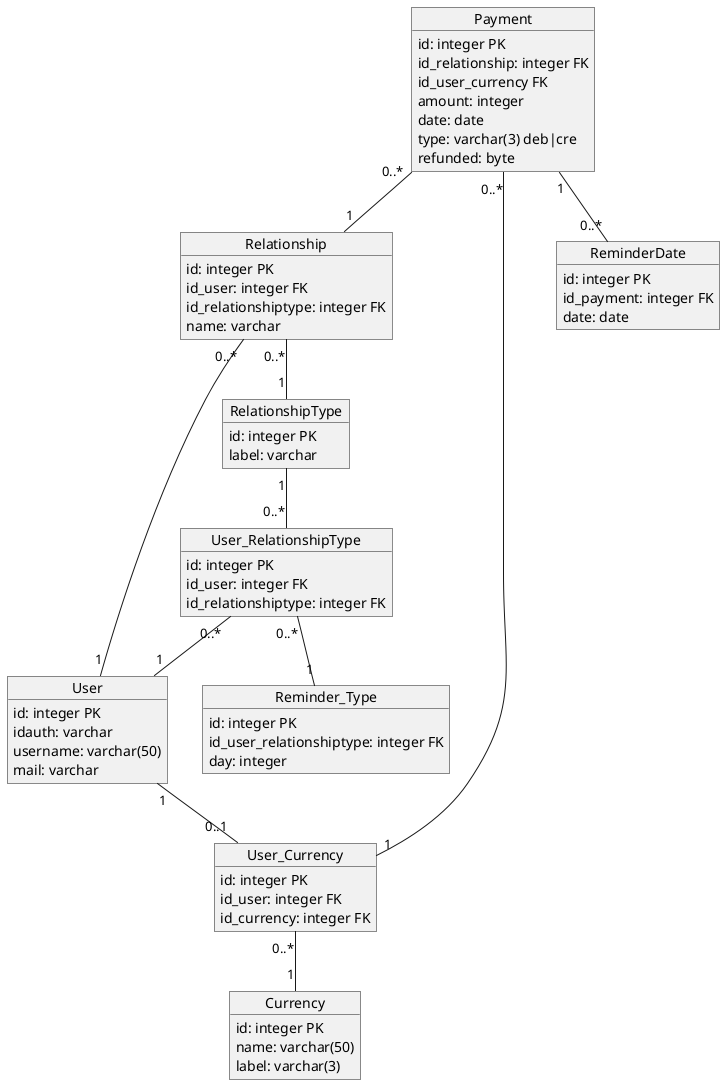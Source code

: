 @startuml class
object User {
  id: integer PK
  idauth: varchar
  username: varchar(50)
  mail: varchar
}

object Relationship {
  id: integer PK
  id_user: integer FK
  id_relationshiptype: integer FK
  name: varchar
}

object RelationshipType {
  id: integer PK
  label: varchar
}

object User_RelationshipType {
  id: integer PK
  id_user: integer FK
  id_relationshiptype: integer FK
}

object Reminder_Type {
  id: integer PK
  id_user_relationshiptype: integer FK
  day: integer
}

object Currency {
  id: integer PK
  name: varchar(50)
  label: varchar(3)
}

object User_Currency {
  id: integer PK
  id_user: integer FK
  id_currency: integer FK
}

object Payment {
  id: integer PK
  id_relationship: integer FK
  id_user_currency FK
  amount: integer
  date: date
  type: varchar(3) deb|cre
  refunded: byte
}

object ReminderDate {
  id: integer PK
  id_payment: integer FK
  date: date
}

Relationship "0..*" -- "1" User
Relationship "0..*" -- "1" RelationshipType
RelationshipType "1" -- "0..*" User_RelationshipType
User_RelationshipType "0..*" -- "1" User
User_RelationshipType "0..*" -- "1" Reminder_Type
User_Currency "0..*" -- "1" Currency
User "1" -- "0..1" User_Currency
Payment "0..*" -- "1" Relationship
Payment "0..*" -- "1" User_Currency
Payment "1" -- "0..*" ReminderDate
@enduml